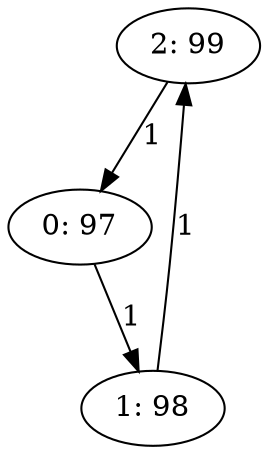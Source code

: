 digraph {
	2 [label="2: 99"];
	1 [label="1: 98"];
	0 [label="0: 97"];
	1 -> 2 [label="1"];
	2 -> 0 [label="1"];
	0 -> 1 [label="1"];
}
